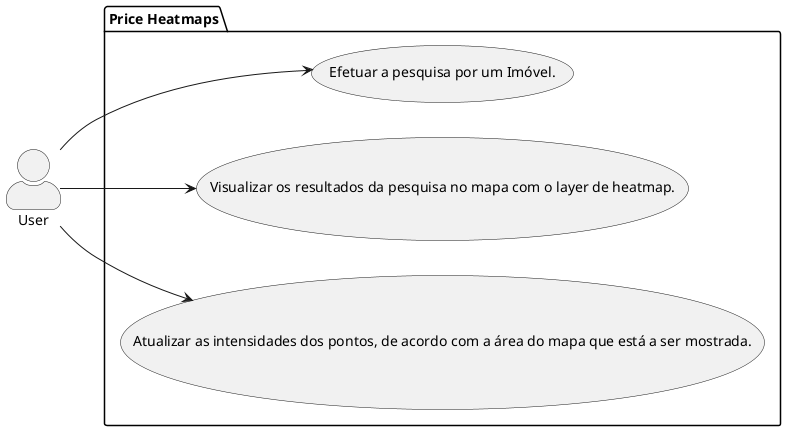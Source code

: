 @startuml UseCaseDiagram

left to right direction
skinparam actorStyle awesome

actor "User" as U


package "Price Heatmaps"{
    usecase "Efetuar a pesquisa por um Imóvel." as UC1
    usecase "Visualizar os resultados da pesquisa no mapa com o layer de heatmap." as UC2
    usecase "Atualizar as intensidades dos pontos, de acordo com a área do mapa que está a ser mostrada." as UC3
}

U --> UC1
U --> UC2
U --> UC3

